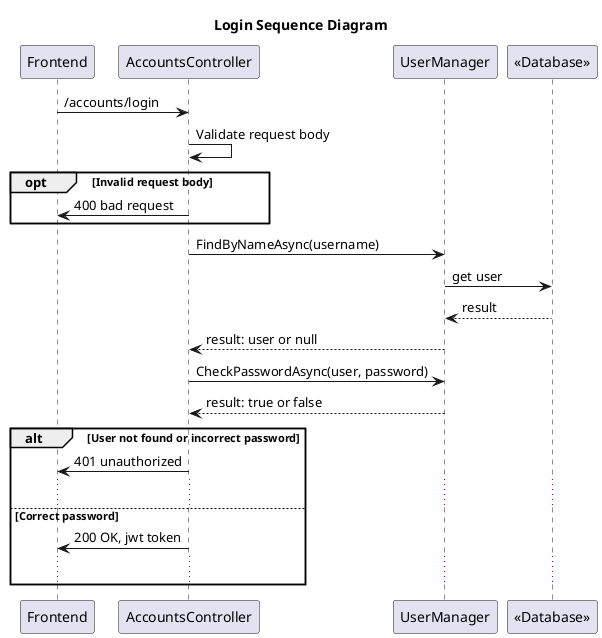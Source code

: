 
@startuml
title Login Sequence Diagram
participant "Frontend" as Frontend
participant "AccountsController" as AccountsController
participant "UserManager" as UserManager
participant "<<Database>>" as Database

Frontend -> AccountsController: /accounts/login
AccountsController -> AccountsController: Validate request body
opt Invalid request body
AccountsController -> Frontend: 400 bad request 
end
AccountsController -> UserManager: FindByNameAsync(username)
UserManager -> Database: get user
Database --> UserManager: result
UserManager --> AccountsController: result: user or null

AccountsController -> UserManager: CheckPasswordAsync(user, password)
UserManager --> AccountsController: result: true or false

alt User not found or incorrect password

AccountsController -> Frontend: 401 unauthorized
...
else Correct password

AccountsController -> Frontend: 200 OK, jwt token
...
end



@enduml